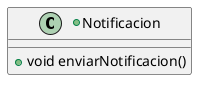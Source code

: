 @startuml
'https://plantuml.com/class-diagram

+class Notificacion{
    +void enviarNotificacion()
}
@enduml